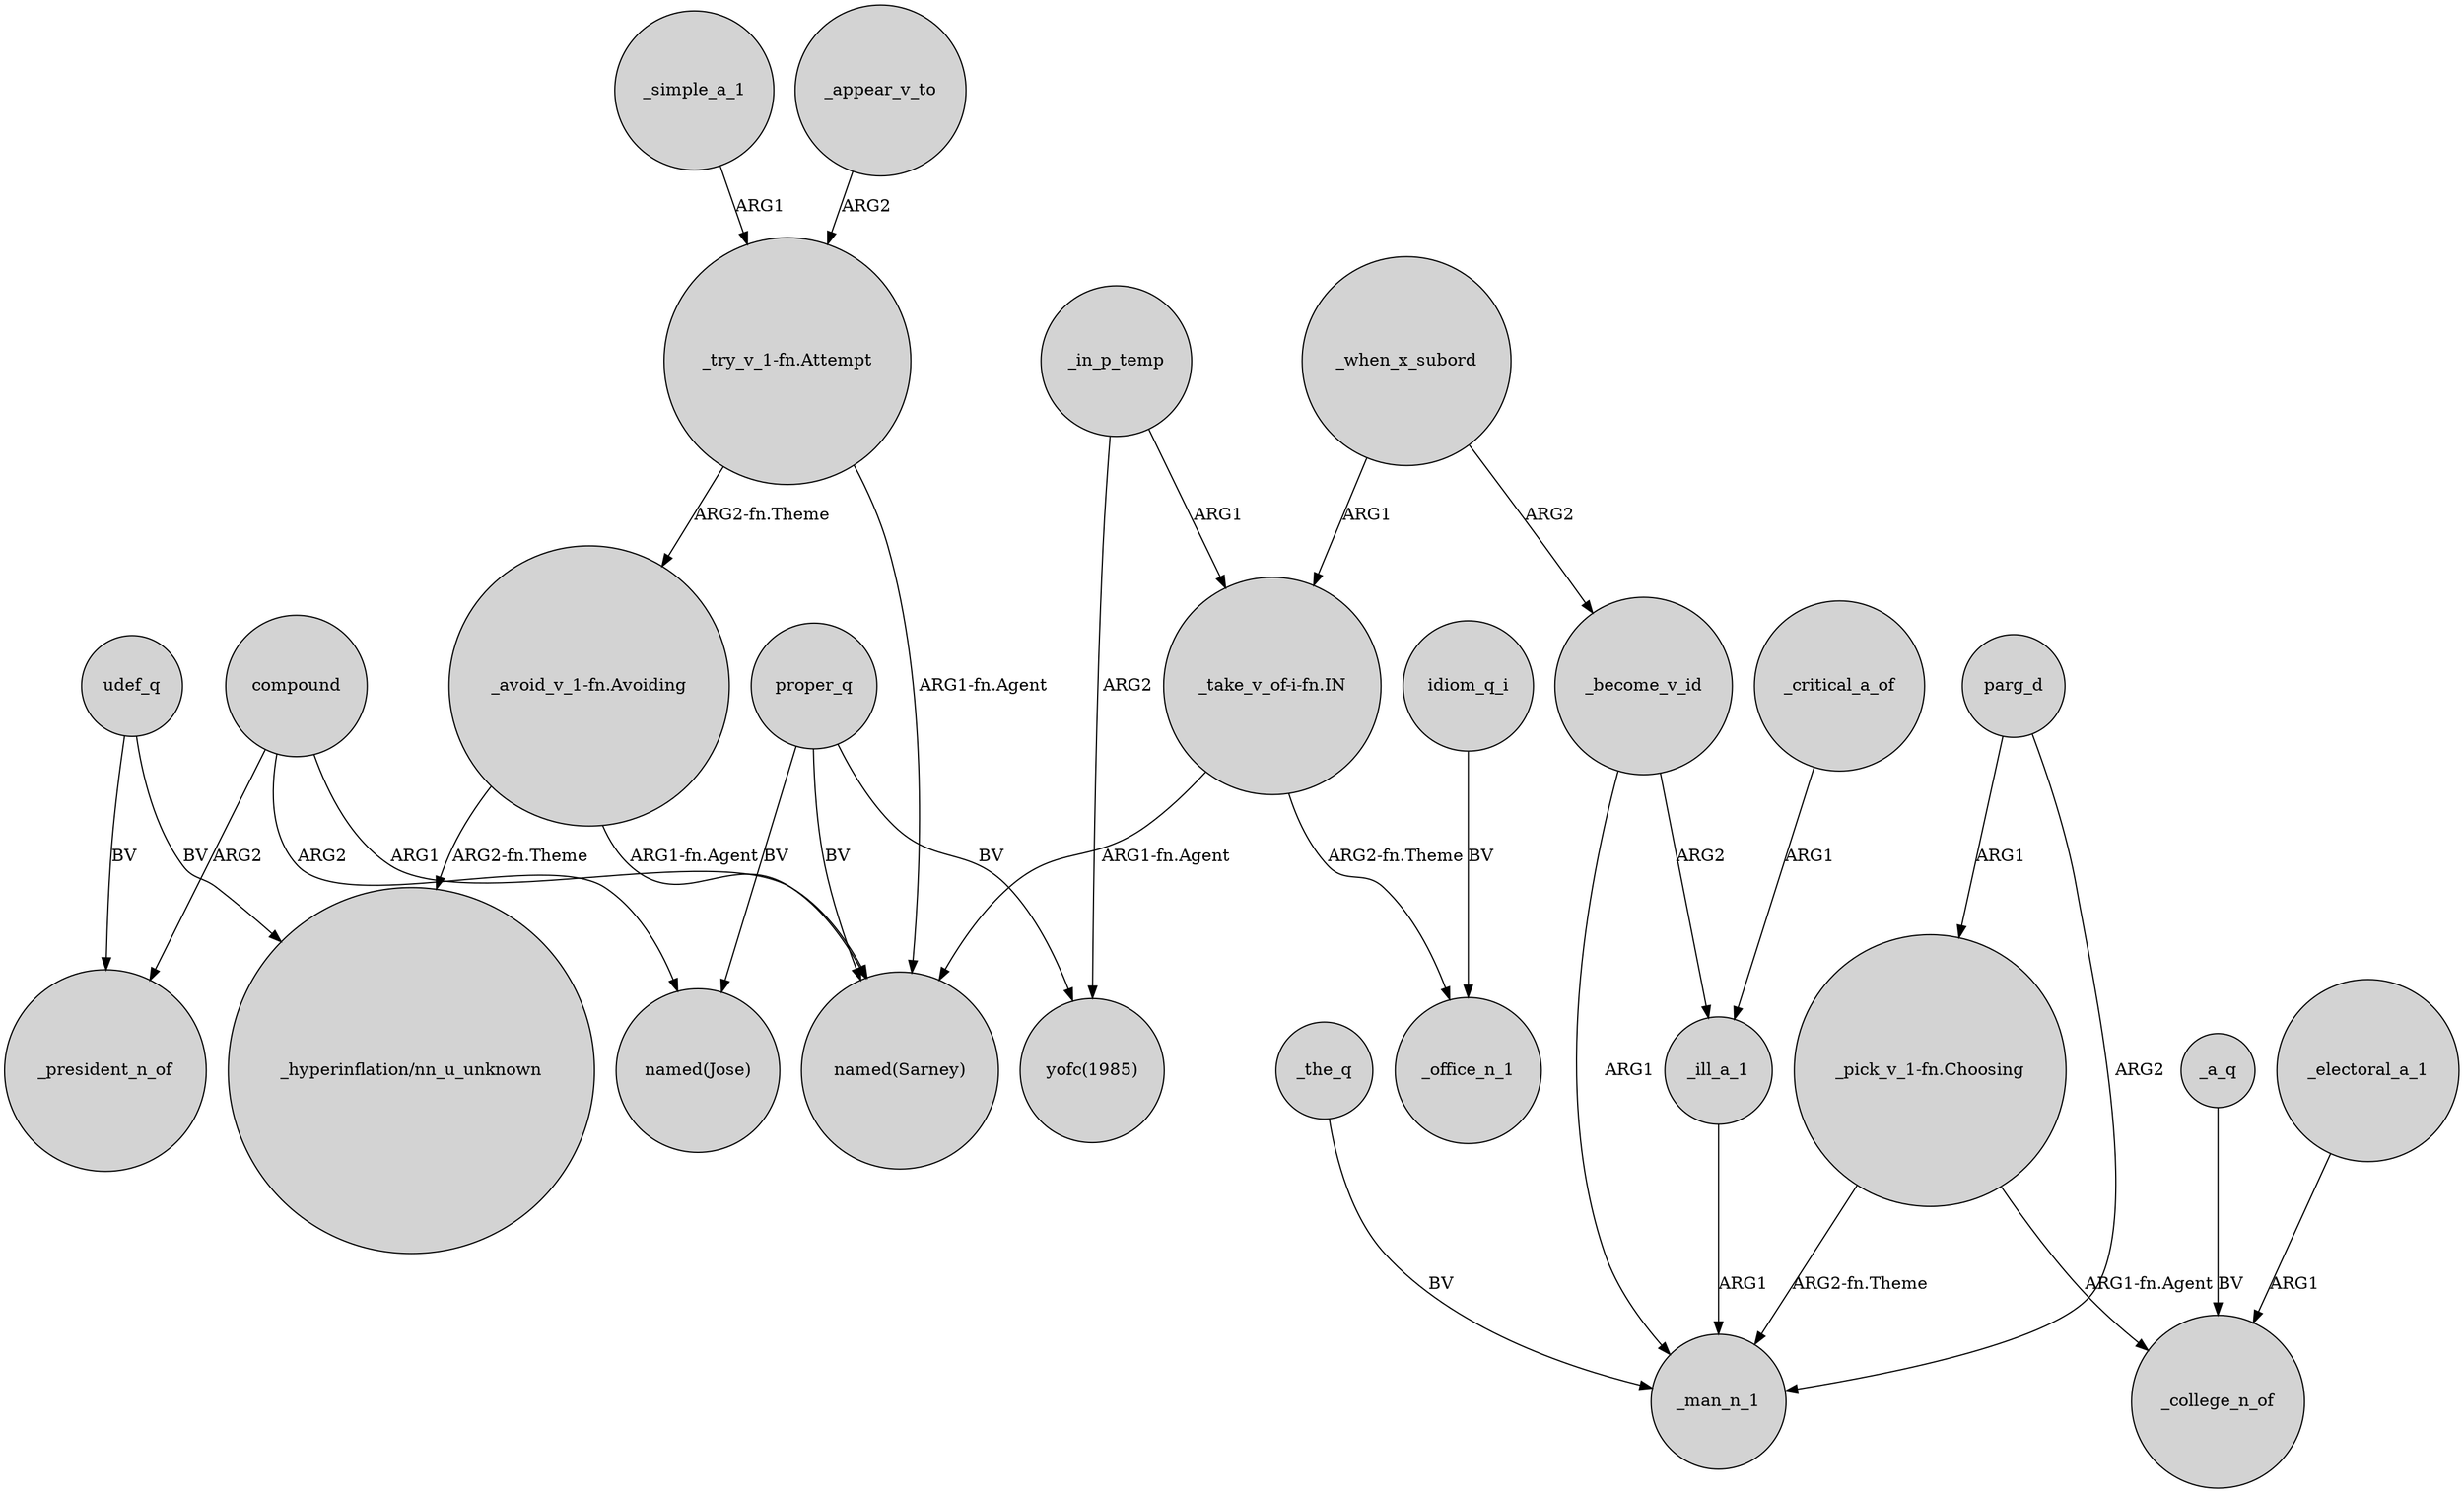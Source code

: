 digraph {
	node [shape=circle style=filled]
	"_avoid_v_1-fn.Avoiding" -> "_hyperinflation/nn_u_unknown" [label="ARG2-fn.Theme"]
	compound -> "named(Jose)" [label=ARG2]
	compound -> _president_n_of [label=ARG2]
	_the_q -> _man_n_1 [label=BV]
	proper_q -> "named(Jose)" [label=BV]
	"_avoid_v_1-fn.Avoiding" -> "named(Sarney)" [label="ARG1-fn.Agent"]
	"_pick_v_1-fn.Choosing" -> _man_n_1 [label="ARG2-fn.Theme"]
	_become_v_id -> _man_n_1 [label=ARG1]
	"_take_v_of-i-fn.IN" -> _office_n_1 [label="ARG2-fn.Theme"]
	idiom_q_i -> _office_n_1 [label=BV]
	_electoral_a_1 -> _college_n_of [label=ARG1]
	compound -> "named(Sarney)" [label=ARG1]
	udef_q -> "_hyperinflation/nn_u_unknown" [label=BV]
	"_take_v_of-i-fn.IN" -> "named(Sarney)" [label="ARG1-fn.Agent"]
	_when_x_subord -> "_take_v_of-i-fn.IN" [label=ARG1]
	proper_q -> "named(Sarney)" [label=BV]
	_simple_a_1 -> "_try_v_1-fn.Attempt" [label=ARG1]
	udef_q -> _president_n_of [label=BV]
	"_pick_v_1-fn.Choosing" -> _college_n_of [label="ARG1-fn.Agent"]
	_in_p_temp -> "_take_v_of-i-fn.IN" [label=ARG1]
	_in_p_temp -> "yofc(1985)" [label=ARG2]
	_critical_a_of -> _ill_a_1 [label=ARG1]
	_when_x_subord -> _become_v_id [label=ARG2]
	_become_v_id -> _ill_a_1 [label=ARG2]
	_ill_a_1 -> _man_n_1 [label=ARG1]
	proper_q -> "yofc(1985)" [label=BV]
	_appear_v_to -> "_try_v_1-fn.Attempt" [label=ARG2]
	parg_d -> _man_n_1 [label=ARG2]
	parg_d -> "_pick_v_1-fn.Choosing" [label=ARG1]
	"_try_v_1-fn.Attempt" -> "named(Sarney)" [label="ARG1-fn.Agent"]
	"_try_v_1-fn.Attempt" -> "_avoid_v_1-fn.Avoiding" [label="ARG2-fn.Theme"]
	_a_q -> _college_n_of [label=BV]
}
